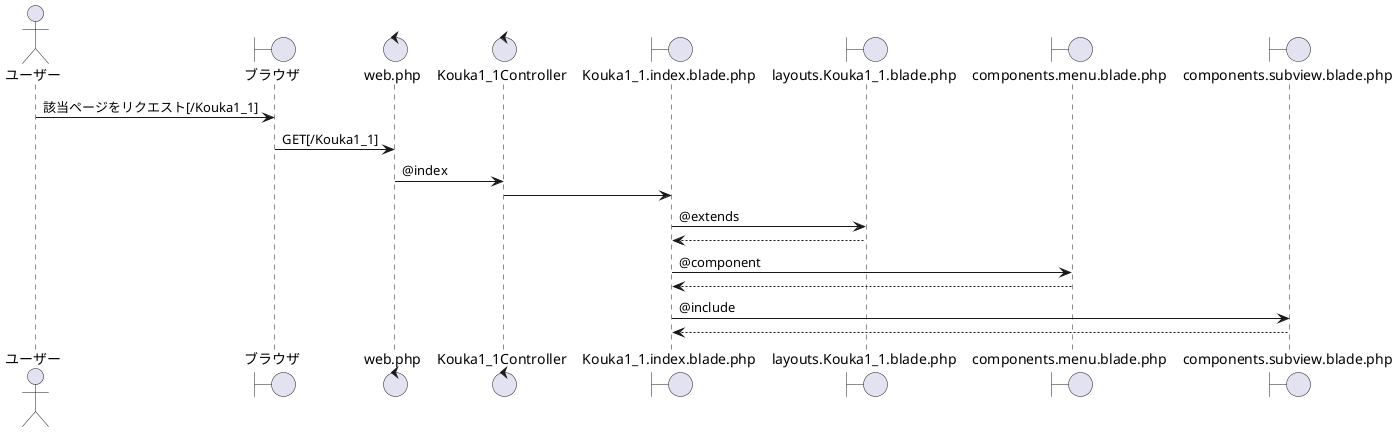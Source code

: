 @startuml
actor ユーザー 
boundary ブラウザ
control web.php
control Kouka1_1Controller
boundary Kouka1_1.index.blade.php
boundary layouts.Kouka1_1.blade.php
boundary components.menu.blade.php
boundary components.subview.blade.php



ユーザー -> ブラウザ : 該当ページをリクエスト[/Kouka1_1]

ブラウザ -> web.php : GET[/Kouka1_1]

web.php -> Kouka1_1Controller : @index

Kouka1_1Controller -> Kouka1_1.index.blade.php 

Kouka1_1.index.blade.php -> layouts.Kouka1_1.blade.php : @extends
layouts.Kouka1_1.blade.php --> Kouka1_1.index.blade.php

Kouka1_1.index.blade.php -> components.menu.blade.php : @component
components.menu.blade.php --> Kouka1_1.index.blade.php

Kouka1_1.index.blade.php -> components.subview.blade.php : @include
components.subview.blade.php --> Kouka1_1.index.blade.php
@enduml

